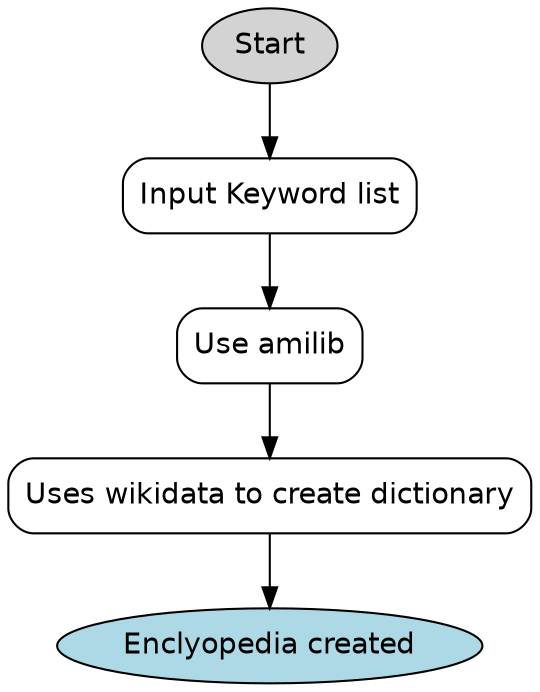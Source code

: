 digraph AmiLib_Workflow {
    rankdir=TB;
    node [shape=box, style=rounded, fontname="Helvetica"];

    start [label="Start", shape=oval, style=filled, fillcolor=lightgrey];
    input [label="Input Keyword list"];
    amilib [label="Use amilib"];
    dictionary [label="Uses wikidata to create dictionary"];
    end [label="Enclyopedia created", shape=oval, style=filled, fillcolor=lightblue];

    start -> input -> amilib -> dictionary -> end;
}

